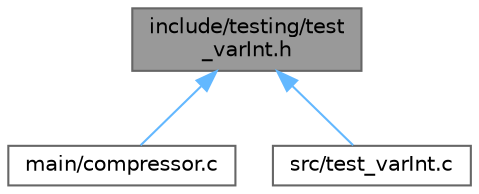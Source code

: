 digraph "include/testing/test_varInt.h"
{
 // LATEX_PDF_SIZE
  bgcolor="transparent";
  edge [fontname=Helvetica,fontsize=10,labelfontname=Helvetica,labelfontsize=10];
  node [fontname=Helvetica,fontsize=10,shape=box,height=0.2,width=0.4];
  Node1 [id="Node000001",label="include/testing/test\l_varInt.h",height=0.2,width=0.4,color="gray40", fillcolor="grey60", style="filled", fontcolor="black",tooltip=" "];
  Node1 -> Node2 [id="edge3_Node000001_Node000002",dir="back",color="steelblue1",style="solid",tooltip=" "];
  Node2 [id="Node000002",label="main/compressor.c",height=0.2,width=0.4,color="grey40", fillcolor="white", style="filled",URL="$d6/d2d/a00047.html",tooltip=" "];
  Node1 -> Node3 [id="edge4_Node000001_Node000003",dir="back",color="steelblue1",style="solid",tooltip=" "];
  Node3 [id="Node000003",label="src/test_varInt.c",height=0.2,width=0.4,color="grey40", fillcolor="white", style="filled",URL="$d8/d23/a00326.html",tooltip=" "];
}
